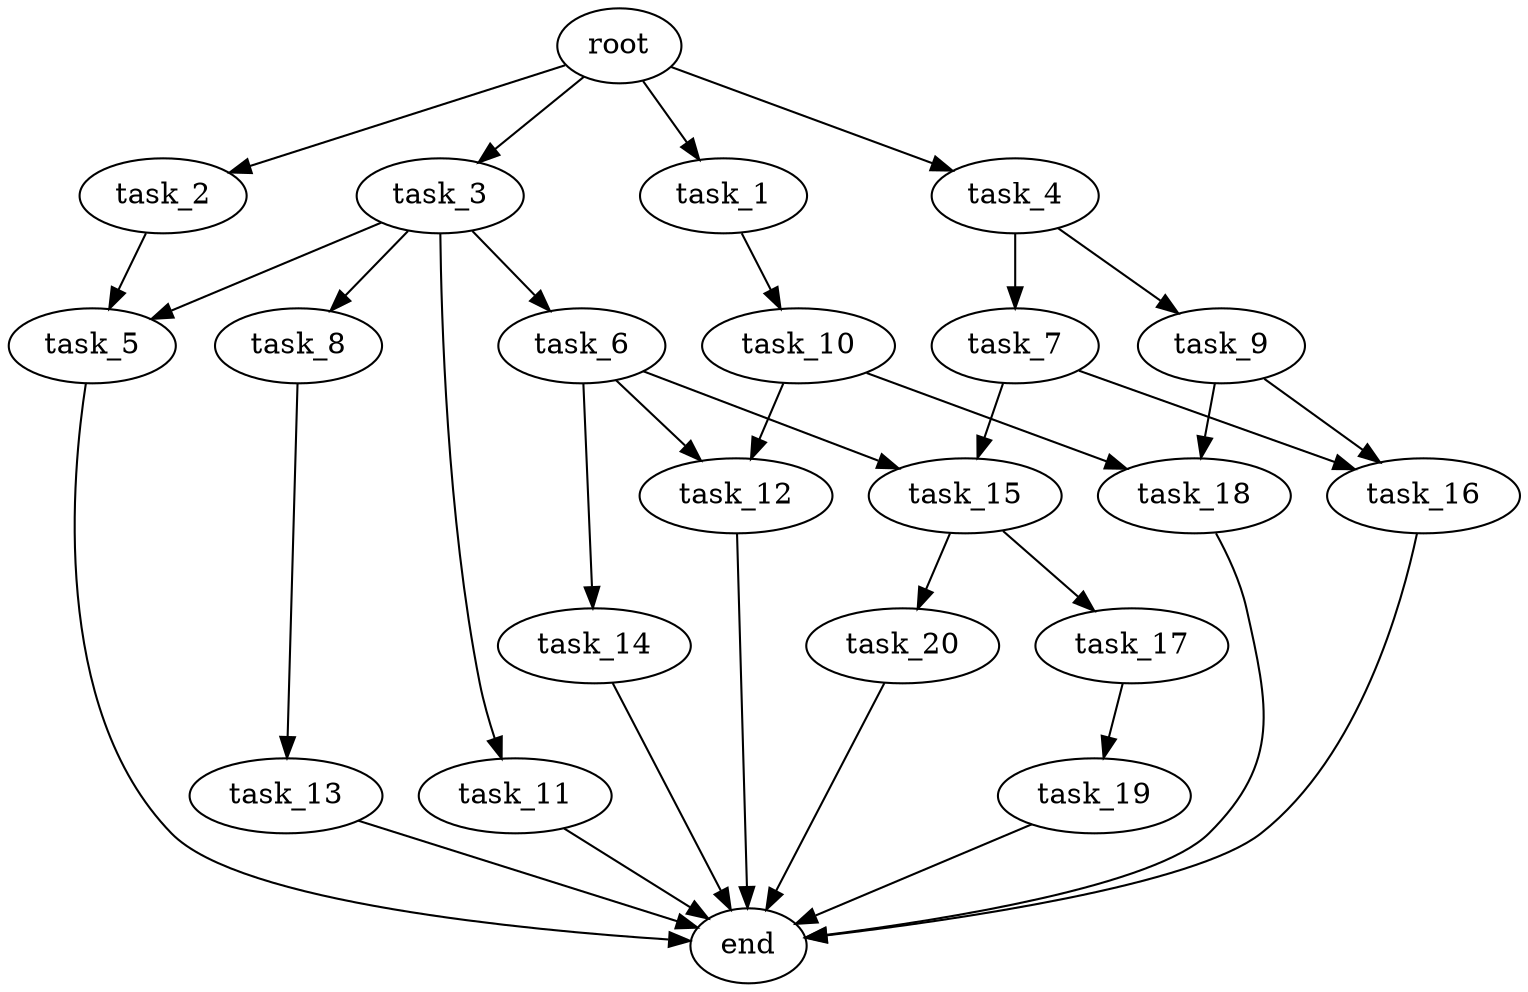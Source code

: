 digraph G {
  root [size="0.000000e+00"];
  task_1 [size="1.708845e+10"];
  task_2 [size="7.679647e+10"];
  task_3 [size="6.044798e+10"];
  task_4 [size="1.274813e+10"];
  task_5 [size="1.030219e+10"];
  task_6 [size="8.175711e+10"];
  task_7 [size="7.967781e+10"];
  task_8 [size="3.259371e+10"];
  task_9 [size="6.494865e+10"];
  task_10 [size="7.924517e+10"];
  task_11 [size="5.327923e+10"];
  task_12 [size="4.008764e+10"];
  task_13 [size="4.135006e+10"];
  task_14 [size="6.209128e+10"];
  task_15 [size="5.479942e+10"];
  task_16 [size="9.738943e+10"];
  task_17 [size="3.838781e+10"];
  task_18 [size="3.407801e+10"];
  task_19 [size="8.139343e+10"];
  task_20 [size="5.910111e+10"];
  end [size="0.000000e+00"];

  root -> task_1 [size="1.000000e-12"];
  root -> task_2 [size="1.000000e-12"];
  root -> task_3 [size="1.000000e-12"];
  root -> task_4 [size="1.000000e-12"];
  task_1 -> task_10 [size="7.924517e+08"];
  task_2 -> task_5 [size="5.151096e+07"];
  task_3 -> task_5 [size="5.151096e+07"];
  task_3 -> task_6 [size="8.175711e+08"];
  task_3 -> task_8 [size="3.259371e+08"];
  task_3 -> task_11 [size="5.327923e+08"];
  task_4 -> task_7 [size="7.967781e+08"];
  task_4 -> task_9 [size="6.494865e+08"];
  task_5 -> end [size="1.000000e-12"];
  task_6 -> task_12 [size="2.004382e+08"];
  task_6 -> task_14 [size="6.209128e+08"];
  task_6 -> task_15 [size="2.739971e+08"];
  task_7 -> task_15 [size="2.739971e+08"];
  task_7 -> task_16 [size="4.869472e+08"];
  task_8 -> task_13 [size="4.135006e+08"];
  task_9 -> task_16 [size="4.869472e+08"];
  task_9 -> task_18 [size="1.703900e+08"];
  task_10 -> task_12 [size="2.004382e+08"];
  task_10 -> task_18 [size="1.703900e+08"];
  task_11 -> end [size="1.000000e-12"];
  task_12 -> end [size="1.000000e-12"];
  task_13 -> end [size="1.000000e-12"];
  task_14 -> end [size="1.000000e-12"];
  task_15 -> task_17 [size="3.838781e+08"];
  task_15 -> task_20 [size="5.910111e+08"];
  task_16 -> end [size="1.000000e-12"];
  task_17 -> task_19 [size="8.139343e+08"];
  task_18 -> end [size="1.000000e-12"];
  task_19 -> end [size="1.000000e-12"];
  task_20 -> end [size="1.000000e-12"];
}
